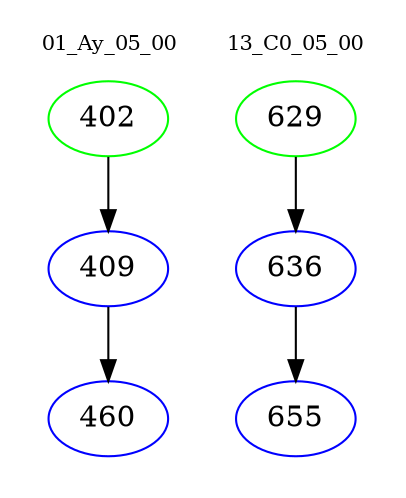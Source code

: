digraph{
subgraph cluster_0 {
color = white
label = "01_Ay_05_00";
fontsize=10;
T0_402 [label="402", color="green"]
T0_402 -> T0_409 [color="black"]
T0_409 [label="409", color="blue"]
T0_409 -> T0_460 [color="black"]
T0_460 [label="460", color="blue"]
}
subgraph cluster_1 {
color = white
label = "13_C0_05_00";
fontsize=10;
T1_629 [label="629", color="green"]
T1_629 -> T1_636 [color="black"]
T1_636 [label="636", color="blue"]
T1_636 -> T1_655 [color="black"]
T1_655 [label="655", color="blue"]
}
}

